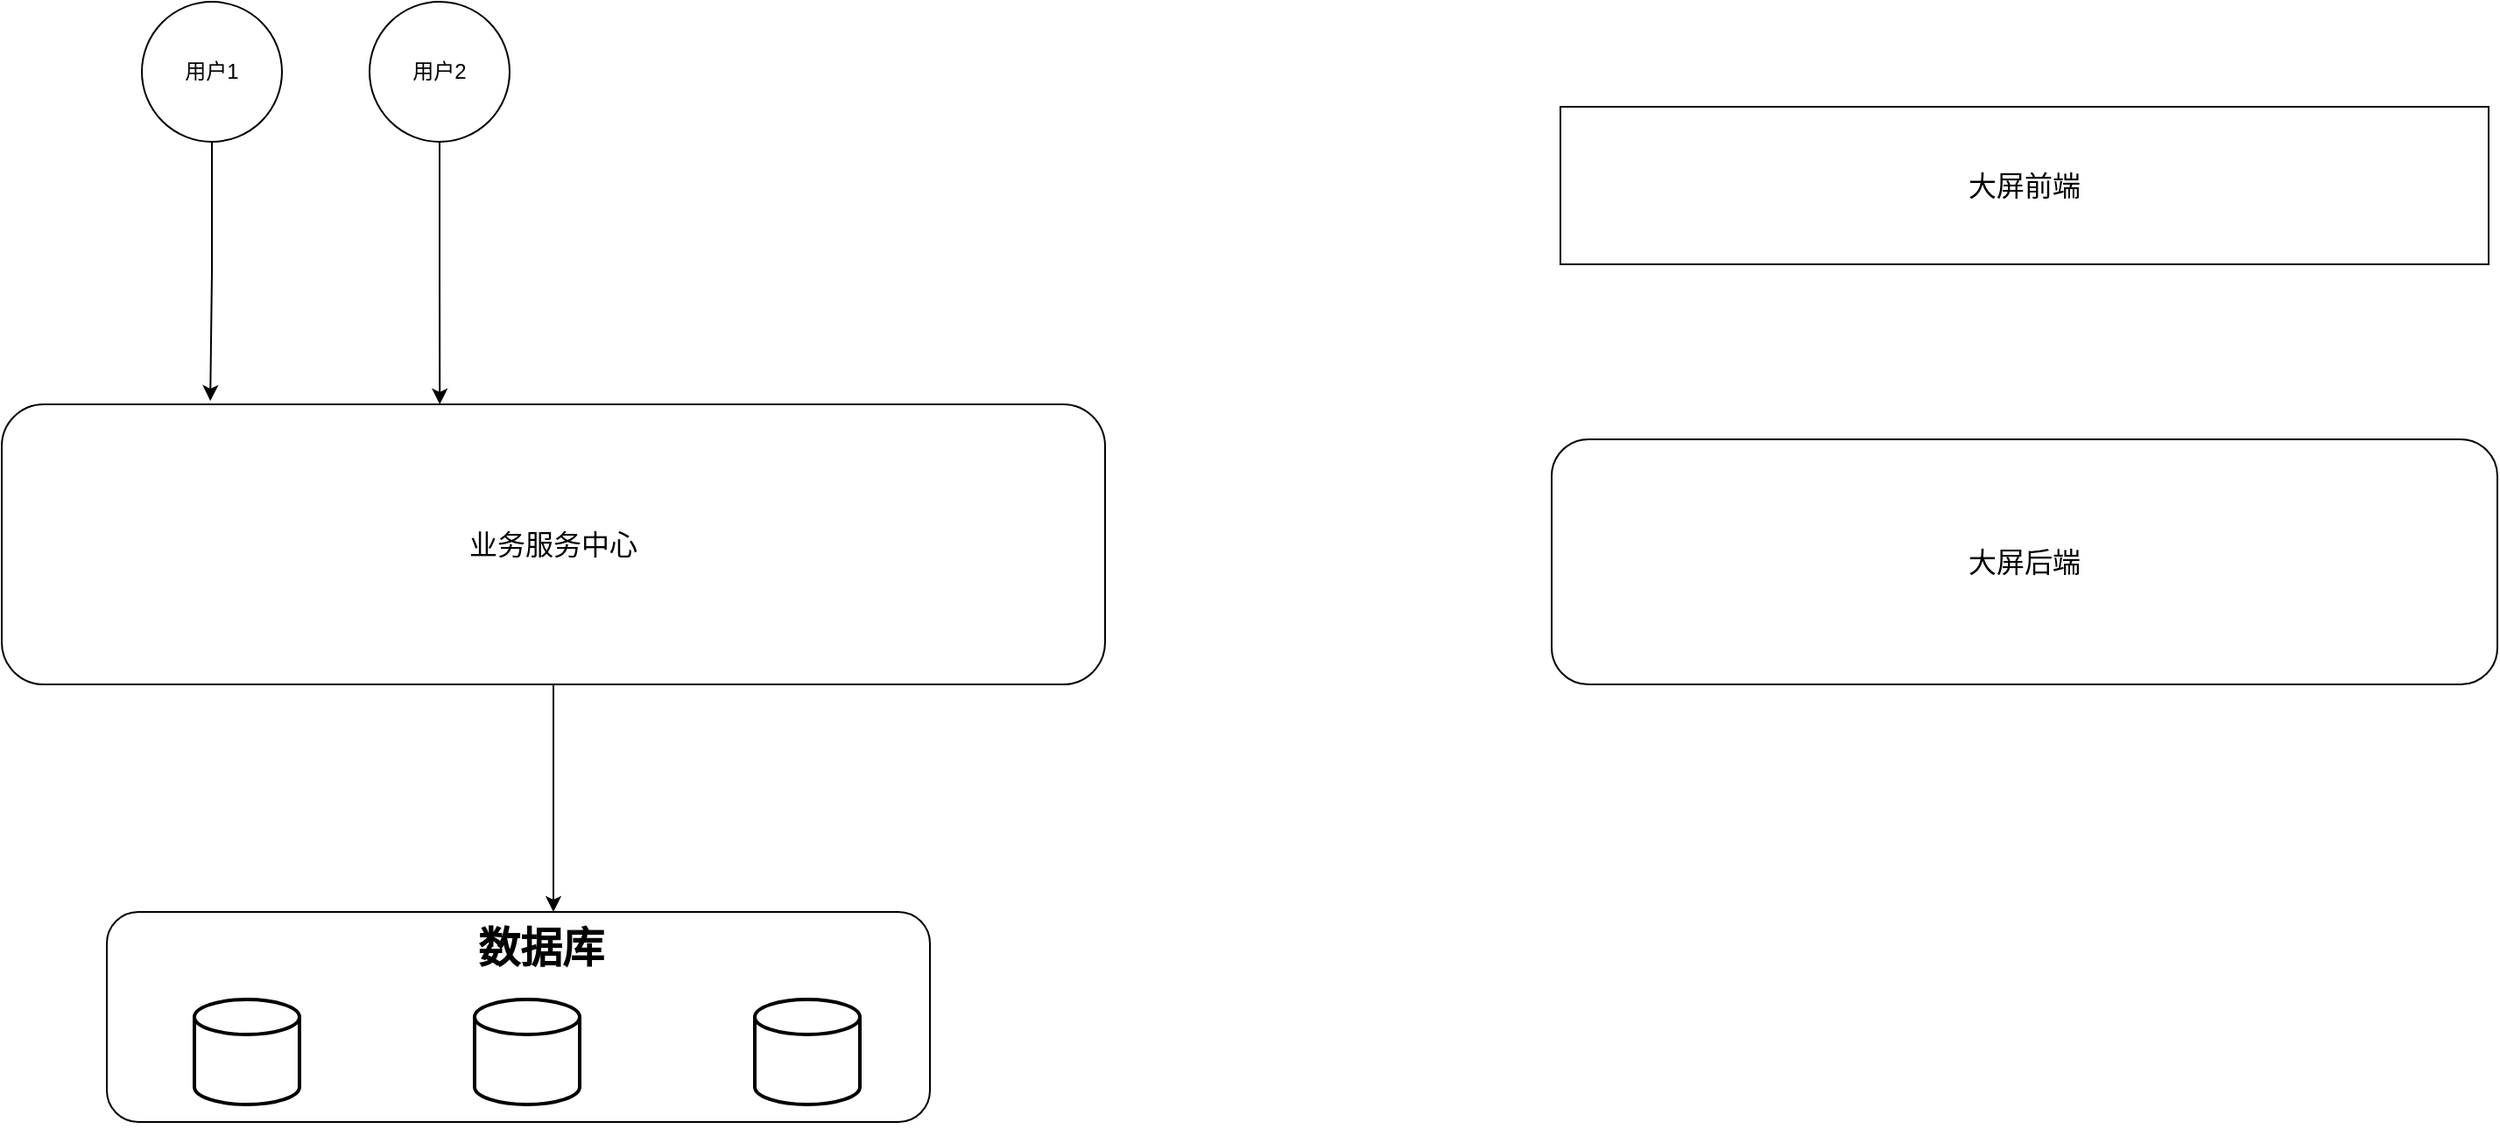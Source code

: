 <mxfile version="27.2.0">
  <diagram name="第 1 页" id="RTbQ_BdXUFmhGLBDefwj">
    <mxGraphModel dx="2066" dy="1111" grid="1" gridSize="10" guides="1" tooltips="1" connect="1" arrows="1" fold="1" page="1" pageScale="1" pageWidth="3300" pageHeight="4681" math="0" shadow="0">
      <root>
        <mxCell id="0" />
        <mxCell id="1" parent="0" />
        <mxCell id="yiai--Map1sYBRJFOp_M-1" value="&lt;font style=&quot;font-size: 16px;&quot;&gt;大屏前端&lt;/font&gt;" style="rounded=0;whiteSpace=wrap;html=1;" parent="1" vertex="1">
          <mxGeometry x="990" y="240" width="530" height="90" as="geometry" />
        </mxCell>
        <mxCell id="yiai--Map1sYBRJFOp_M-17" style="edgeStyle=orthogonalEdgeStyle;rounded=0;orthogonalLoop=1;jettySize=auto;html=1;entryX=0.25;entryY=0;entryDx=0;entryDy=0;" parent="1" source="yiai--Map1sYBRJFOp_M-2" target="yiai--Map1sYBRJFOp_M-16" edge="1">
          <mxGeometry relative="1" as="geometry" />
        </mxCell>
        <mxCell id="yiai--Map1sYBRJFOp_M-2" value="&lt;font style=&quot;font-size: 16px;&quot;&gt;业务服务中心&lt;/font&gt;" style="rounded=1;whiteSpace=wrap;html=1;" parent="1" vertex="1">
          <mxGeometry x="100" y="410" width="630" height="160" as="geometry" />
        </mxCell>
        <mxCell id="yiai--Map1sYBRJFOp_M-3" value="用户1" style="ellipse;whiteSpace=wrap;html=1;aspect=fixed;" parent="1" vertex="1">
          <mxGeometry x="180" y="180" width="80" height="80" as="geometry" />
        </mxCell>
        <mxCell id="yiai--Map1sYBRJFOp_M-4" value="用户2" style="ellipse;whiteSpace=wrap;html=1;aspect=fixed;" parent="1" vertex="1">
          <mxGeometry x="310" y="180" width="80" height="80" as="geometry" />
        </mxCell>
        <mxCell id="yiai--Map1sYBRJFOp_M-5" style="edgeStyle=orthogonalEdgeStyle;rounded=0;orthogonalLoop=1;jettySize=auto;html=1;entryX=0.189;entryY=-0.012;entryDx=0;entryDy=0;entryPerimeter=0;" parent="1" source="yiai--Map1sYBRJFOp_M-3" target="yiai--Map1sYBRJFOp_M-2" edge="1">
          <mxGeometry relative="1" as="geometry" />
        </mxCell>
        <mxCell id="yiai--Map1sYBRJFOp_M-6" style="edgeStyle=orthogonalEdgeStyle;rounded=0;orthogonalLoop=1;jettySize=auto;html=1;entryX=0.397;entryY=0;entryDx=0;entryDy=0;entryPerimeter=0;" parent="1" source="yiai--Map1sYBRJFOp_M-4" target="yiai--Map1sYBRJFOp_M-2" edge="1">
          <mxGeometry relative="1" as="geometry" />
        </mxCell>
        <mxCell id="yiai--Map1sYBRJFOp_M-11" value="&lt;h1&gt;&lt;br&gt;&lt;/h1&gt;" style="rounded=1;whiteSpace=wrap;html=1;align=right;" parent="1" vertex="1">
          <mxGeometry x="160" y="700" width="470" height="120" as="geometry" />
        </mxCell>
        <mxCell id="yiai--Map1sYBRJFOp_M-12" value="" style="strokeWidth=2;html=1;shape=mxgraph.flowchart.database;whiteSpace=wrap;" parent="1" vertex="1">
          <mxGeometry x="210" y="750" width="60" height="60" as="geometry" />
        </mxCell>
        <mxCell id="yiai--Map1sYBRJFOp_M-13" value="" style="strokeWidth=2;html=1;shape=mxgraph.flowchart.database;whiteSpace=wrap;" parent="1" vertex="1">
          <mxGeometry x="370" y="750" width="60" height="60" as="geometry" />
        </mxCell>
        <mxCell id="yiai--Map1sYBRJFOp_M-14" value="" style="strokeWidth=2;html=1;shape=mxgraph.flowchart.database;whiteSpace=wrap;" parent="1" vertex="1">
          <mxGeometry x="530" y="750" width="60" height="60" as="geometry" />
        </mxCell>
        <mxCell id="yiai--Map1sYBRJFOp_M-16" value="&lt;h1 style=&quot;margin-top: 0px;&quot;&gt;数据库&lt;/h1&gt;" style="text;html=1;whiteSpace=wrap;overflow=hidden;rounded=0;" parent="1" vertex="1">
          <mxGeometry x="370" y="700" width="180" height="120" as="geometry" />
        </mxCell>
        <mxCell id="yiai--Map1sYBRJFOp_M-19" value="&lt;font style=&quot;font-size: 16px;&quot;&gt;大屏后端&lt;/font&gt;" style="rounded=1;whiteSpace=wrap;html=1;" parent="1" vertex="1">
          <mxGeometry x="985" y="430" width="540" height="140" as="geometry" />
        </mxCell>
      </root>
    </mxGraphModel>
  </diagram>
</mxfile>
